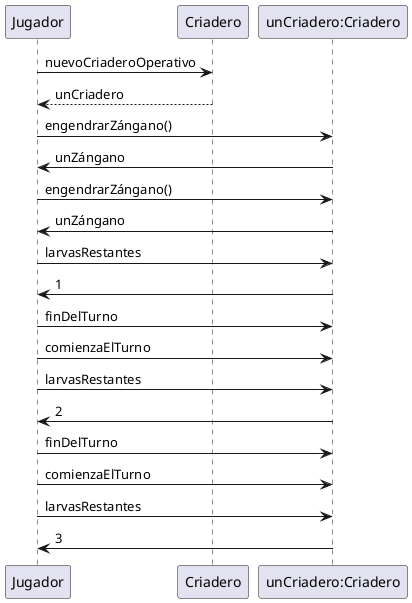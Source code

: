 @startuml
'https://plantuml.com/sequence-diagram

Jugador -> Criadero: nuevoCriaderoOperativo
Criadero --> Jugador: unCriadero

Jugador -> "unCriadero:Criadero": engendrarZángano()
"unCriadero:Criadero" -> Jugador: unZángano

Jugador -> "unCriadero:Criadero": engendrarZángano()
"unCriadero:Criadero" -> Jugador: unZángano

Jugador -> "unCriadero:Criadero": larvasRestantes
"unCriadero:Criadero" -> Jugador: 1

Jugador -> "unCriadero:Criadero": finDelTurno

Jugador -> "unCriadero:Criadero": comienzaElTurno

Jugador -> "unCriadero:Criadero": larvasRestantes
"unCriadero:Criadero" -> Jugador: 2

Jugador -> "unCriadero:Criadero": finDelTurno

Jugador -> "unCriadero:Criadero": comienzaElTurno

Jugador -> "unCriadero:Criadero": larvasRestantes
"unCriadero:Criadero" -> Jugador: 3

@enduml